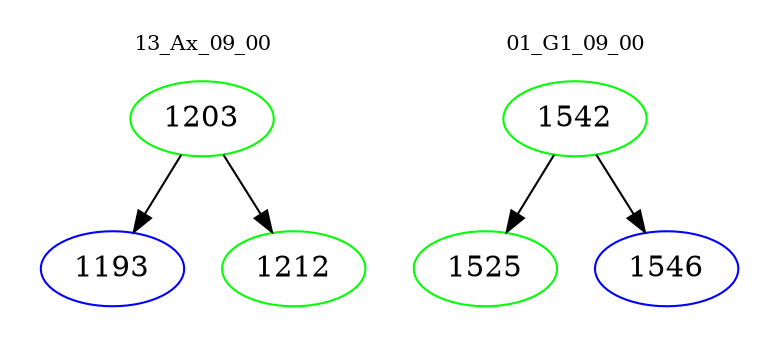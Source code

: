 digraph{
subgraph cluster_0 {
color = white
label = "13_Ax_09_00";
fontsize=10;
T0_1203 [label="1203", color="green"]
T0_1203 -> T0_1193 [color="black"]
T0_1193 [label="1193", color="blue"]
T0_1203 -> T0_1212 [color="black"]
T0_1212 [label="1212", color="green"]
}
subgraph cluster_1 {
color = white
label = "01_G1_09_00";
fontsize=10;
T1_1542 [label="1542", color="green"]
T1_1542 -> T1_1525 [color="black"]
T1_1525 [label="1525", color="green"]
T1_1542 -> T1_1546 [color="black"]
T1_1546 [label="1546", color="blue"]
}
}
